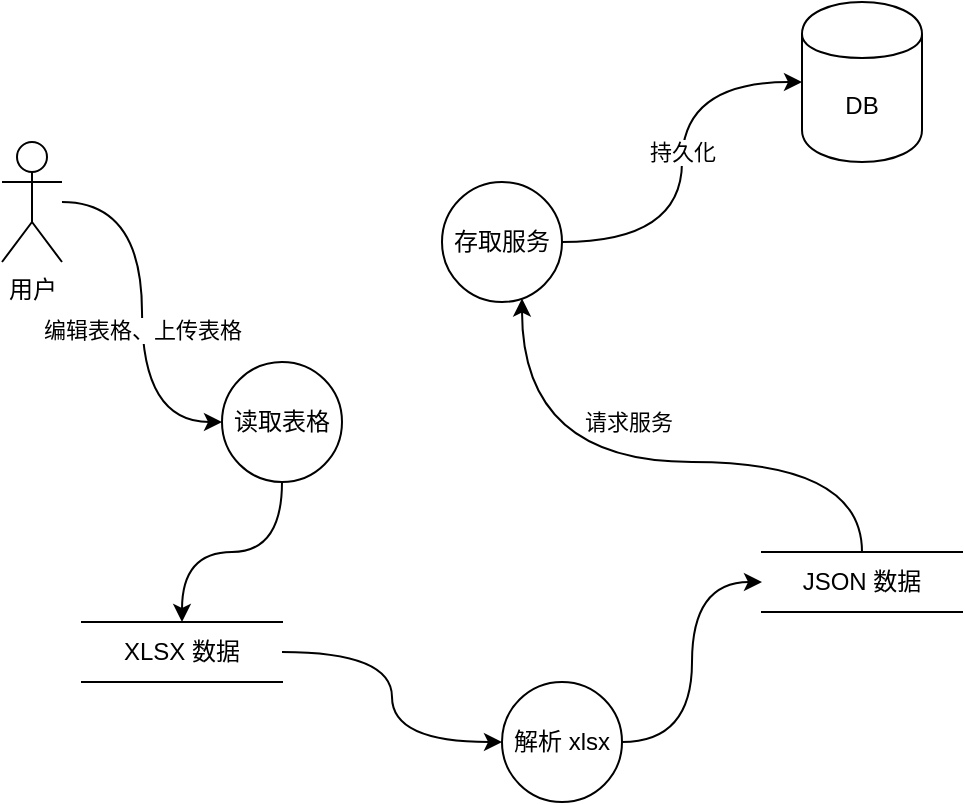 <mxfile version="24.5.2" type="github">
  <diagram name="Page-1" id="EUbfwgt0WfNZQSSa56V4">
    <mxGraphModel dx="795" dy="460" grid="1" gridSize="10" guides="1" tooltips="1" connect="1" arrows="1" fold="1" page="1" pageScale="1" pageWidth="850" pageHeight="1100" math="0" shadow="0">
      <root>
        <mxCell id="0" />
        <mxCell id="1" parent="0" />
        <mxCell id="ejLEyTY-VwB0Lg7HUNk5-4" style="edgeStyle=orthogonalEdgeStyle;rounded=0;orthogonalLoop=1;jettySize=auto;html=1;entryX=0;entryY=0.5;entryDx=0;entryDy=0;curved=1;" edge="1" parent="1" source="ejLEyTY-VwB0Lg7HUNk5-1" target="ejLEyTY-VwB0Lg7HUNk5-3">
          <mxGeometry relative="1" as="geometry" />
        </mxCell>
        <mxCell id="ejLEyTY-VwB0Lg7HUNk5-6" value="编辑表格、上传表格" style="edgeLabel;html=1;align=center;verticalAlign=middle;resizable=0;points=[];" vertex="1" connectable="0" parent="ejLEyTY-VwB0Lg7HUNk5-4">
          <mxGeometry x="0.05" y="4" relative="1" as="geometry">
            <mxPoint x="-4" y="4" as="offset" />
          </mxGeometry>
        </mxCell>
        <mxCell id="ejLEyTY-VwB0Lg7HUNk5-1" value="用户" style="shape=umlActor;verticalLabelPosition=bottom;verticalAlign=top;html=1;outlineConnect=0;" vertex="1" parent="1">
          <mxGeometry x="150" y="130" width="30" height="60" as="geometry" />
        </mxCell>
        <mxCell id="ejLEyTY-VwB0Lg7HUNk5-11" style="edgeStyle=orthogonalEdgeStyle;rounded=0;orthogonalLoop=1;jettySize=auto;html=1;entryX=0.5;entryY=0;entryDx=0;entryDy=0;curved=1;" edge="1" parent="1" source="ejLEyTY-VwB0Lg7HUNk5-3" target="ejLEyTY-VwB0Lg7HUNk5-10">
          <mxGeometry relative="1" as="geometry" />
        </mxCell>
        <mxCell id="ejLEyTY-VwB0Lg7HUNk5-3" value="读取表格" style="shape=ellipse;html=1;dashed=0;whiteSpace=wrap;aspect=fixed;perimeter=ellipsePerimeter;" vertex="1" parent="1">
          <mxGeometry x="260" y="240" width="60" height="60" as="geometry" />
        </mxCell>
        <mxCell id="ejLEyTY-VwB0Lg7HUNk5-14" style="edgeStyle=orthogonalEdgeStyle;rounded=0;orthogonalLoop=1;jettySize=auto;html=1;entryX=0;entryY=0.5;entryDx=0;entryDy=0;curved=1;" edge="1" parent="1" source="ejLEyTY-VwB0Lg7HUNk5-8" target="ejLEyTY-VwB0Lg7HUNk5-13">
          <mxGeometry relative="1" as="geometry" />
        </mxCell>
        <mxCell id="ejLEyTY-VwB0Lg7HUNk5-8" value="解析 xlsx" style="shape=ellipse;html=1;dashed=0;whiteSpace=wrap;aspect=fixed;perimeter=ellipsePerimeter;" vertex="1" parent="1">
          <mxGeometry x="400" y="400" width="60" height="60" as="geometry" />
        </mxCell>
        <mxCell id="ejLEyTY-VwB0Lg7HUNk5-12" style="edgeStyle=orthogonalEdgeStyle;rounded=0;orthogonalLoop=1;jettySize=auto;html=1;entryX=0;entryY=0.5;entryDx=0;entryDy=0;curved=1;" edge="1" parent="1" source="ejLEyTY-VwB0Lg7HUNk5-10" target="ejLEyTY-VwB0Lg7HUNk5-8">
          <mxGeometry relative="1" as="geometry" />
        </mxCell>
        <mxCell id="ejLEyTY-VwB0Lg7HUNk5-10" value="XLSX 数据" style="html=1;dashed=0;whiteSpace=wrap;shape=partialRectangle;right=0;left=0;" vertex="1" parent="1">
          <mxGeometry x="190" y="370" width="100" height="30" as="geometry" />
        </mxCell>
        <mxCell id="ejLEyTY-VwB0Lg7HUNk5-18" value="" style="edgeStyle=orthogonalEdgeStyle;rounded=0;orthogonalLoop=1;jettySize=auto;html=1;curved=1;" edge="1" parent="1" source="ejLEyTY-VwB0Lg7HUNk5-13" target="ejLEyTY-VwB0Lg7HUNk5-17">
          <mxGeometry relative="1" as="geometry">
            <Array as="points">
              <mxPoint x="580" y="290" />
              <mxPoint x="410" y="290" />
            </Array>
          </mxGeometry>
        </mxCell>
        <mxCell id="ejLEyTY-VwB0Lg7HUNk5-20" value="请求服务" style="edgeLabel;html=1;align=center;verticalAlign=middle;resizable=0;points=[];" vertex="1" connectable="0" parent="ejLEyTY-VwB0Lg7HUNk5-18">
          <mxGeometry x="-0.215" y="4" relative="1" as="geometry">
            <mxPoint x="-46" y="-24" as="offset" />
          </mxGeometry>
        </mxCell>
        <mxCell id="ejLEyTY-VwB0Lg7HUNk5-13" value="JSON 数据" style="html=1;dashed=0;whiteSpace=wrap;shape=partialRectangle;right=0;left=0;" vertex="1" parent="1">
          <mxGeometry x="530" y="335" width="100" height="30" as="geometry" />
        </mxCell>
        <mxCell id="ejLEyTY-VwB0Lg7HUNk5-22" style="edgeStyle=orthogonalEdgeStyle;rounded=0;orthogonalLoop=1;jettySize=auto;html=1;entryX=0;entryY=0.5;entryDx=0;entryDy=0;curved=1;" edge="1" parent="1" source="ejLEyTY-VwB0Lg7HUNk5-17" target="ejLEyTY-VwB0Lg7HUNk5-21">
          <mxGeometry relative="1" as="geometry" />
        </mxCell>
        <mxCell id="ejLEyTY-VwB0Lg7HUNk5-23" value="持久化" style="edgeLabel;html=1;align=center;verticalAlign=middle;resizable=0;points=[];" vertex="1" connectable="0" parent="ejLEyTY-VwB0Lg7HUNk5-22">
          <mxGeometry x="0.057" relative="1" as="geometry">
            <mxPoint as="offset" />
          </mxGeometry>
        </mxCell>
        <mxCell id="ejLEyTY-VwB0Lg7HUNk5-17" value="存取服务" style="shape=ellipse;html=1;dashed=0;whiteSpace=wrap;aspect=fixed;perimeter=ellipsePerimeter;" vertex="1" parent="1">
          <mxGeometry x="370" y="150" width="60" height="60" as="geometry" />
        </mxCell>
        <mxCell id="ejLEyTY-VwB0Lg7HUNk5-21" value="DB" style="shape=cylinder;whiteSpace=wrap;html=1;boundedLbl=1;backgroundOutline=1;" vertex="1" parent="1">
          <mxGeometry x="550" y="60" width="60" height="80" as="geometry" />
        </mxCell>
      </root>
    </mxGraphModel>
  </diagram>
</mxfile>
